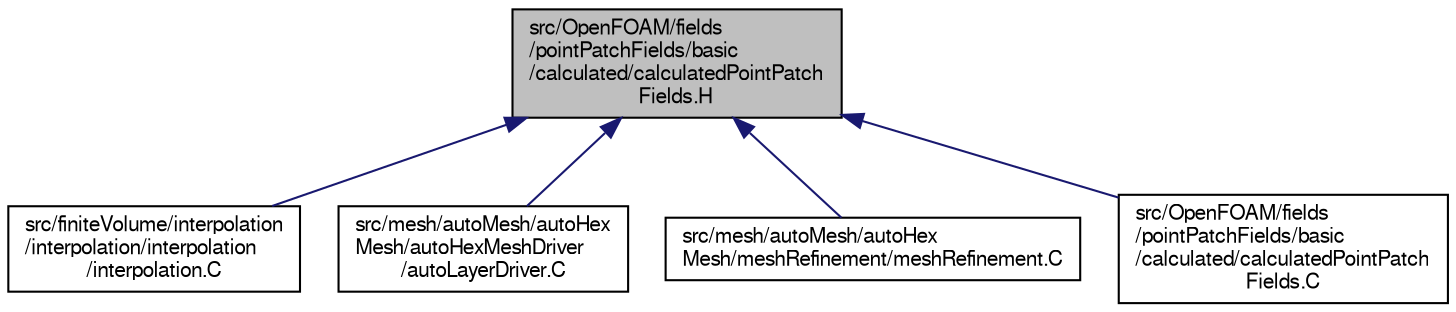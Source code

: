 digraph "src/OpenFOAM/fields/pointPatchFields/basic/calculated/calculatedPointPatchFields.H"
{
  bgcolor="transparent";
  edge [fontname="FreeSans",fontsize="10",labelfontname="FreeSans",labelfontsize="10"];
  node [fontname="FreeSans",fontsize="10",shape=record];
  Node142 [label="src/OpenFOAM/fields\l/pointPatchFields/basic\l/calculated/calculatedPointPatch\lFields.H",height=0.2,width=0.4,color="black", fillcolor="grey75", style="filled", fontcolor="black"];
  Node142 -> Node143 [dir="back",color="midnightblue",fontsize="10",style="solid",fontname="FreeSans"];
  Node143 [label="src/finiteVolume/interpolation\l/interpolation/interpolation\l/interpolation.C",height=0.2,width=0.4,color="black",URL="$a03761.html"];
  Node142 -> Node144 [dir="back",color="midnightblue",fontsize="10",style="solid",fontname="FreeSans"];
  Node144 [label="src/mesh/autoMesh/autoHex\lMesh/autoHexMeshDriver\l/autoLayerDriver.C",height=0.2,width=0.4,color="black",URL="$a06833.html",tooltip="All to do with adding cell layers. "];
  Node142 -> Node145 [dir="back",color="midnightblue",fontsize="10",style="solid",fontname="FreeSans"];
  Node145 [label="src/mesh/autoMesh/autoHex\lMesh/meshRefinement/meshRefinement.C",height=0.2,width=0.4,color="black",URL="$a06917.html"];
  Node142 -> Node146 [dir="back",color="midnightblue",fontsize="10",style="solid",fontname="FreeSans"];
  Node146 [label="src/OpenFOAM/fields\l/pointPatchFields/basic\l/calculated/calculatedPointPatch\lFields.C",height=0.2,width=0.4,color="black",URL="$a09911.html"];
}
